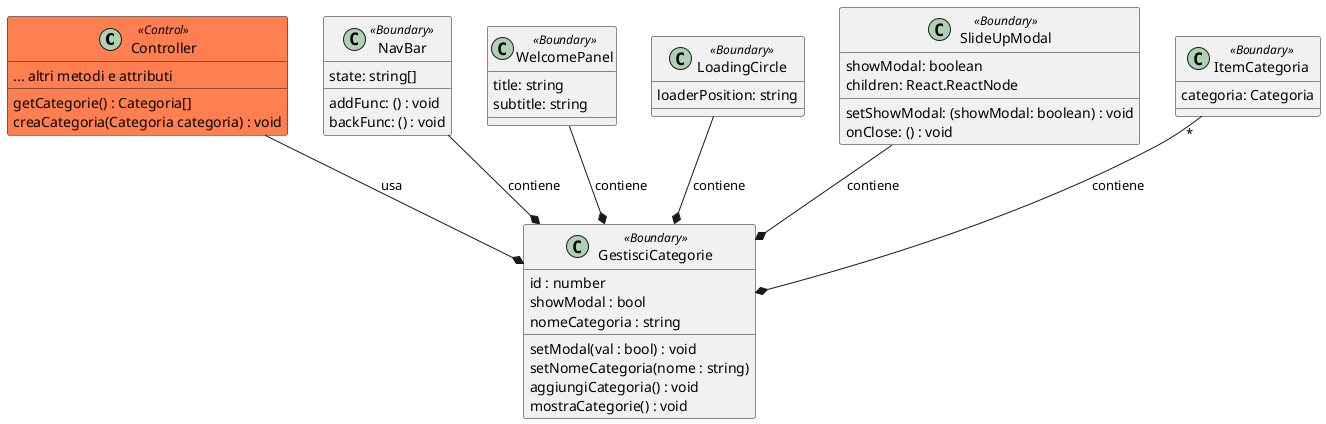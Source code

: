 @startuml


class Controller <<Control>> #coral{
... altri metodi e attributi
getCategorie() : Categoria[]
creaCategoria(Categoria categoria) : void 
}

class GestisciCategorie<<Boundary>> {
 id : number
 showModal : bool
setModal(val : bool) : void
nomeCategoria : string 
setNomeCategoria(nome : string)
aggiungiCategoria() : void
mostraCategorie() : void

}


class NavBar <<Boundary>> {

	addFunc: () : void
	backFunc: () : void
	state: string[]
}



class WelcomePanel <<Boundary>> {

    title: string
    subtitle: string

}

class LoadingCircle <<Boundary>> {

	loaderPosition: string

}

class SlideUpModal <<Boundary>> {

	showModal: boolean
	setShowModal: (showModal: boolean) : void
	children: React.ReactNode
	onClose: () : void

}

class ItemCategoria <<Boundary>> {

    categoria: Categoria

}
ItemCategoria "*"--* GestisciCategorie: contiene
SlideUpModal --* GestisciCategorie: contiene
WelcomePanel--* GestisciCategorie: contiene
NavBar --* GestisciCategorie: contiene
LoadingCircle --* GestisciCategorie: contiene
Controller --* GestisciCategorie: usa
@enduml